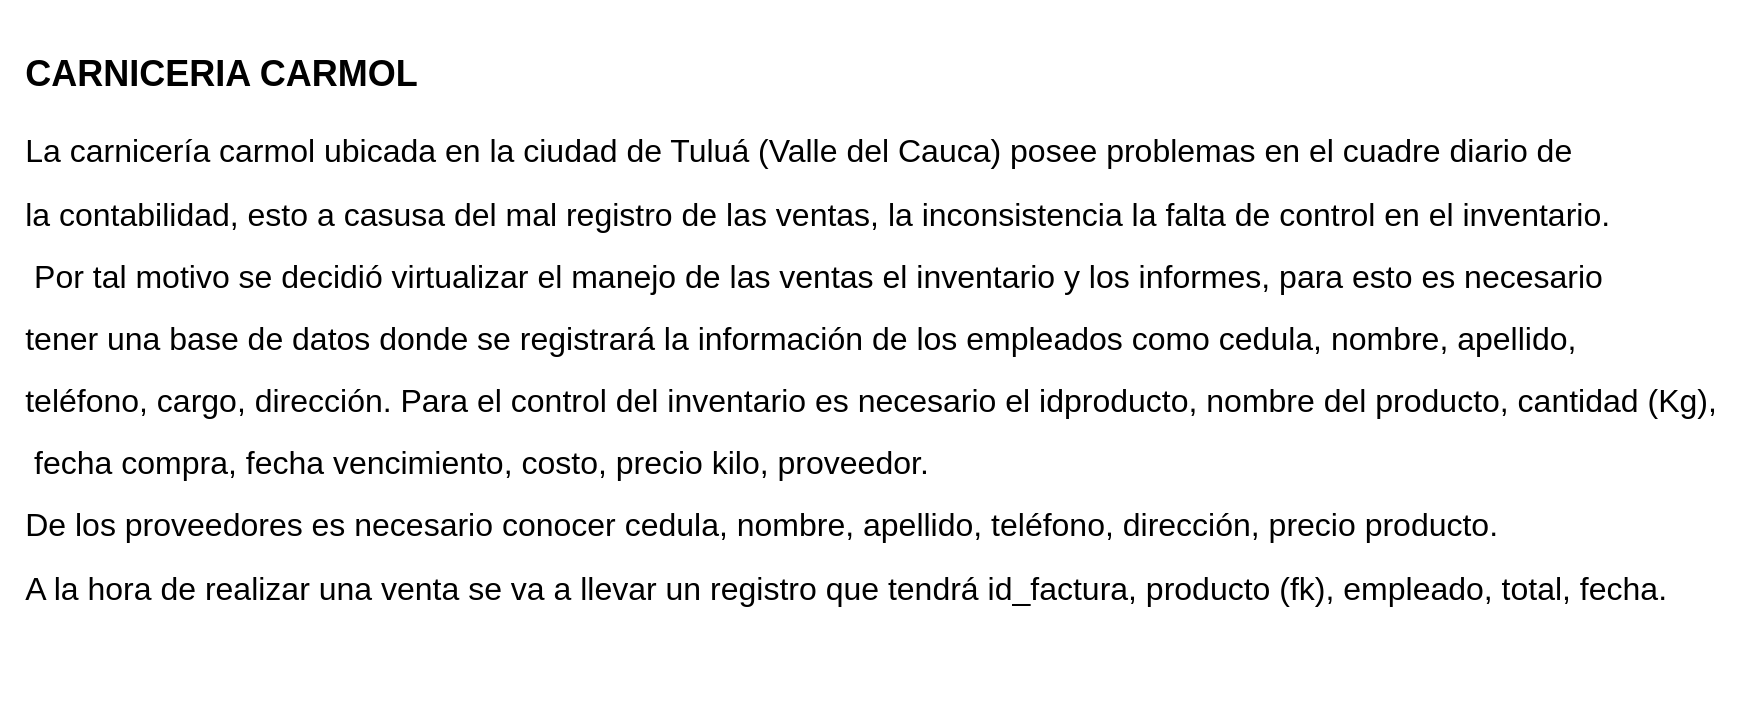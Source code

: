 <mxfile version="24.4.4" type="github">
  <diagram name="Página-1" id="fuuezBYTo3OLxkpgjtlW">
    <mxGraphModel dx="2135" dy="1448" grid="1" gridSize="10" guides="1" tooltips="1" connect="1" arrows="1" fold="1" page="1" pageScale="1" pageWidth="1100" pageHeight="850" math="0" shadow="0">
      <root>
        <mxCell id="0" />
        <mxCell id="1" parent="0" />
        <mxCell id="ZBvYfGgIYswmv3kUVtkH-1" value="&lt;p style=&quot;text-align: left; font-size: 18px;&quot; class=&quot;MsoNormal&quot;&gt;&lt;span style=&quot;font-family: Arial, sans-serif;&quot;&gt;&lt;b&gt;CARNICERIA CARMOL&lt;/b&gt;&lt;/span&gt;&lt;/p&gt;&lt;p style=&quot;text-align: left;&quot; class=&quot;MsoNormal&quot;&gt;&lt;span style=&quot;font-size:12.0pt;&lt;br/&gt;line-height:107%;font-family:&amp;quot;Arial&amp;quot;,sans-serif&quot;&gt;La carnicería carmol ubicada en la ciudad de Tuluá (Valle del Cauca) posee&amp;nbsp;&lt;/span&gt;&lt;span style=&quot;font-family: Arial, sans-serif; font-size: 12pt; background-color: initial;&quot;&gt;problemas en el cuadre diario de&lt;/span&gt;&lt;/p&gt;&lt;p style=&quot;text-align: left;&quot; class=&quot;MsoNormal&quot;&gt;&lt;span style=&quot;font-size:12.0pt;&lt;br/&gt;line-height:107%;font-family:&amp;quot;Arial&amp;quot;,sans-serif&quot;&gt;la contabilidad, esto a casusa del mal registro de las ventas, la inconsistencia la falta de control en el inventario.&lt;/span&gt;&lt;/p&gt;&lt;p style=&quot;text-align: left;&quot; class=&quot;MsoNormal&quot;&gt;&lt;span style=&quot;font-size:12.0pt;&lt;br/&gt;line-height:107%;font-family:&amp;quot;Arial&amp;quot;,sans-serif&quot;&gt;&amp;nbsp;Por tal motivo se decidió virtualizar el manejo de las ventas el&amp;nbsp;&lt;/span&gt;&lt;span style=&quot;font-family: Arial, sans-serif; font-size: 12pt; background-color: initial;&quot;&gt;inventario y los informes, para esto es necesario&amp;nbsp;&lt;/span&gt;&lt;/p&gt;&lt;p style=&quot;text-align: left;&quot; class=&quot;MsoNormal&quot;&gt;&lt;span style=&quot;font-family: Arial, sans-serif; font-size: 12pt; background-color: initial;&quot;&gt;tener una base de datos donde se registrará la información de los&amp;nbsp;&lt;/span&gt;&lt;span style=&quot;font-family: Arial, sans-serif; font-size: 12pt; background-color: initial;&quot;&gt;empleados como cedula, nombre, apellido,&amp;nbsp;&lt;/span&gt;&lt;/p&gt;&lt;p style=&quot;text-align: left;&quot; class=&quot;MsoNormal&quot;&gt;&lt;span style=&quot;font-family: Arial, sans-serif; font-size: 12pt; background-color: initial;&quot;&gt;teléfono, cargo, dirección. Para el control del inventario es necesario el&amp;nbsp;&lt;/span&gt;&lt;span style=&quot;background-color: initial; font-family: Arial, sans-serif; font-size: 12pt;&quot;&gt;idproducto, nombre del producto, cantidad (Kg),&lt;/span&gt;&lt;/p&gt;&lt;p style=&quot;text-align: left;&quot; class=&quot;MsoNormal&quot;&gt;&lt;span style=&quot;background-color: initial; font-family: Arial, sans-serif; font-size: 12pt;&quot;&gt;&amp;nbsp;fecha compra, fecha vencimiento, costo, precio kilo, proveedor.&amp;nbsp;&lt;/span&gt;&lt;/p&gt;&lt;p style=&quot;text-align: left;&quot; class=&quot;MsoNormal&quot;&gt;&lt;span style=&quot;font-family: Arial, sans-serif; font-size: 12pt; background-color: initial;&quot;&gt;De los proveedores es necesario conocer cedula, nombre, apellido, teléfono, dirección, precio producto.&amp;nbsp;&amp;nbsp;&lt;/span&gt;&lt;/p&gt;&lt;p style=&quot;text-align: left;&quot; class=&quot;MsoNormal&quot;&gt;&lt;font face=&quot;Arial, sans-serif&quot;&gt;&lt;span style=&quot;font-size: 16px;&quot;&gt;A la hora de realizar una venta se va a llevar un registro que tendrá id_factura, producto (fk), empleado, total, fecha.&lt;/span&gt;&lt;/font&gt;&lt;/p&gt;&lt;p style=&quot;text-align: left;&quot; class=&quot;MsoNormal&quot;&gt;&lt;br&gt;&lt;/p&gt;" style="text;html=1;align=center;verticalAlign=middle;resizable=0;points=[];autosize=1;strokeColor=none;fillColor=none;" vertex="1" parent="1">
          <mxGeometry x="-1085" y="-5" width="870" height="350" as="geometry" />
        </mxCell>
      </root>
    </mxGraphModel>
  </diagram>
</mxfile>
